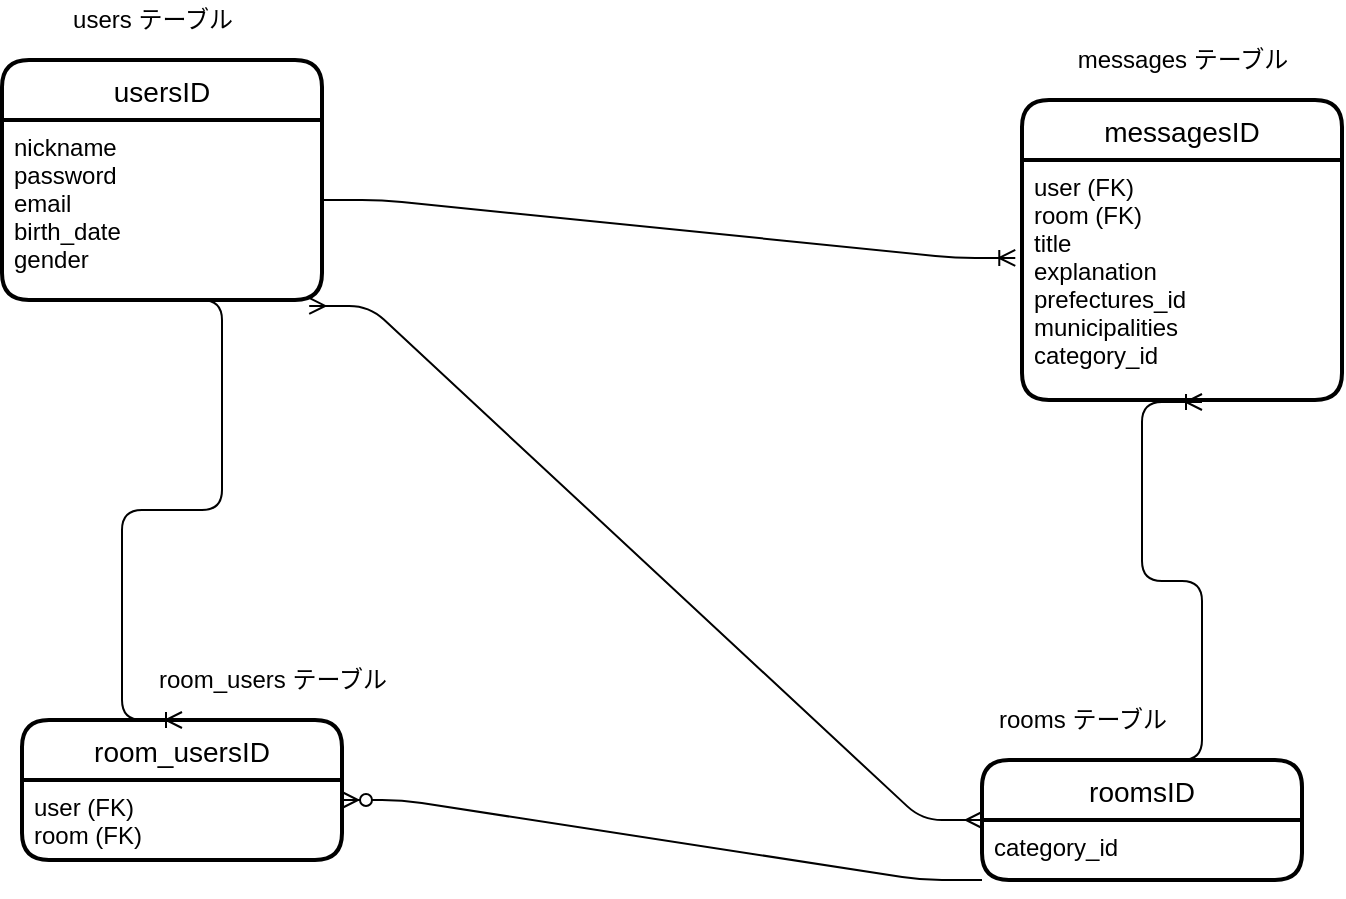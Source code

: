 <mxfile>
    <diagram id="K9hurKooHQb34KxiHM0E" name="ページ1">
        <mxGraphModel dx="1880" dy="1216" grid="1" gridSize="10" guides="1" tooltips="1" connect="1" arrows="1" fold="1" page="1" pageScale="1" pageWidth="827" pageHeight="1169" math="0" shadow="0">
            <root>
                <mxCell id="0"/>
                <mxCell id="1" parent="0"/>
                <mxCell id="2" value="usersID" style="swimlane;childLayout=stackLayout;horizontal=1;startSize=30;horizontalStack=0;rounded=1;fontSize=14;fontStyle=0;strokeWidth=2;resizeParent=0;resizeLast=1;shadow=0;dashed=0;align=center;" vertex="1" parent="1">
                    <mxGeometry x="50" y="310" width="160" height="120" as="geometry"/>
                </mxCell>
                <mxCell id="3" value="nickname&#10;password&#10;email&#10;birth_date&#10;gender" style="align=left;strokeColor=none;fillColor=none;spacingLeft=4;fontSize=12;verticalAlign=top;resizable=0;rotatable=0;part=1;" vertex="1" parent="2">
                    <mxGeometry y="30" width="160" height="90" as="geometry"/>
                </mxCell>
                <mxCell id="4" value="messagesID" style="swimlane;childLayout=stackLayout;horizontal=1;startSize=30;horizontalStack=0;rounded=1;fontSize=14;fontStyle=0;strokeWidth=2;resizeParent=0;resizeLast=1;shadow=0;dashed=0;align=center;" vertex="1" parent="1">
                    <mxGeometry x="560" y="330" width="160" height="150" as="geometry"/>
                </mxCell>
                <mxCell id="5" value="user (FK)&#10;room (FK)&#10;title&#10;explanation&#10;prefectures_id&#10;municipalities&#10;category_id" style="align=left;strokeColor=none;fillColor=none;spacingLeft=4;fontSize=12;verticalAlign=top;resizable=0;rotatable=0;part=1;" vertex="1" parent="4">
                    <mxGeometry y="30" width="160" height="120" as="geometry"/>
                </mxCell>
                <mxCell id="7" value="roomsID" style="swimlane;childLayout=stackLayout;horizontal=1;startSize=30;horizontalStack=0;rounded=1;fontSize=14;fontStyle=0;strokeWidth=2;resizeParent=0;resizeLast=1;shadow=0;dashed=0;align=center;" vertex="1" parent="1">
                    <mxGeometry x="540" y="660" width="160" height="60" as="geometry"/>
                </mxCell>
                <mxCell id="8" value="category_id" style="align=left;strokeColor=none;fillColor=none;spacingLeft=4;fontSize=12;verticalAlign=top;resizable=0;rotatable=0;part=1;" vertex="1" parent="7">
                    <mxGeometry y="30" width="160" height="30" as="geometry"/>
                </mxCell>
                <mxCell id="14" value="room_usersID" style="swimlane;childLayout=stackLayout;horizontal=1;startSize=30;horizontalStack=0;rounded=1;fontSize=14;fontStyle=0;strokeWidth=2;resizeParent=0;resizeLast=1;shadow=0;dashed=0;align=center;" vertex="1" parent="1">
                    <mxGeometry x="60" y="640" width="160" height="70" as="geometry"/>
                </mxCell>
                <mxCell id="15" value="user (FK)&#10;room (FK)" style="align=left;strokeColor=none;fillColor=none;spacingLeft=4;fontSize=12;verticalAlign=top;resizable=0;rotatable=0;part=1;" vertex="1" parent="14">
                    <mxGeometry y="30" width="160" height="40" as="geometry"/>
                </mxCell>
                <mxCell id="19" value="" style="edgeStyle=entityRelationEdgeStyle;fontSize=12;html=1;endArrow=ERoneToMany;entryX=-0.021;entryY=0.408;entryDx=0;entryDy=0;entryPerimeter=0;" edge="1" parent="1" target="5">
                    <mxGeometry width="100" height="100" relative="1" as="geometry">
                        <mxPoint x="210" y="380" as="sourcePoint"/>
                        <mxPoint x="310" y="280" as="targetPoint"/>
                    </mxGeometry>
                </mxCell>
                <mxCell id="20" value="" style="edgeStyle=entityRelationEdgeStyle;fontSize=12;html=1;endArrow=ERoneToMany;exitX=0.5;exitY=0;exitDx=0;exitDy=0;" edge="1" parent="1" source="7">
                    <mxGeometry width="100" height="100" relative="1" as="geometry">
                        <mxPoint x="620" y="650" as="sourcePoint"/>
                        <mxPoint x="650" y="481" as="targetPoint"/>
                    </mxGeometry>
                </mxCell>
                <mxCell id="21" value="" style="edgeStyle=entityRelationEdgeStyle;fontSize=12;html=1;endArrow=ERmany;startArrow=ERmany;entryX=0.96;entryY=1.033;entryDx=0;entryDy=0;entryPerimeter=0;exitX=0;exitY=0;exitDx=0;exitDy=0;" edge="1" parent="1" source="8" target="3">
                    <mxGeometry width="100" height="100" relative="1" as="geometry">
                        <mxPoint x="360" y="670" as="sourcePoint"/>
                        <mxPoint x="460" y="570" as="targetPoint"/>
                    </mxGeometry>
                </mxCell>
                <mxCell id="22" value="" style="edgeStyle=entityRelationEdgeStyle;fontSize=12;html=1;endArrow=ERzeroToMany;endFill=1;entryX=1;entryY=0.25;entryDx=0;entryDy=0;exitX=0;exitY=1;exitDx=0;exitDy=0;" edge="1" parent="1" source="8" target="15">
                    <mxGeometry width="100" height="100" relative="1" as="geometry">
                        <mxPoint x="530" y="710" as="sourcePoint"/>
                        <mxPoint x="460" y="570" as="targetPoint"/>
                    </mxGeometry>
                </mxCell>
                <mxCell id="23" value="" style="edgeStyle=entityRelationEdgeStyle;fontSize=12;html=1;endArrow=ERoneToMany;entryX=0.5;entryY=0;entryDx=0;entryDy=0;entryPerimeter=0;exitX=0.5;exitY=1;exitDx=0;exitDy=0;" edge="1" parent="1" source="3" target="14">
                    <mxGeometry width="100" height="100" relative="1" as="geometry">
                        <mxPoint x="130" y="440" as="sourcePoint"/>
                        <mxPoint x="460" y="570" as="targetPoint"/>
                    </mxGeometry>
                </mxCell>
                <mxCell id="24" value="users テーブル" style="text;html=1;align=center;verticalAlign=middle;resizable=0;points=[];autosize=1;strokeColor=none;" vertex="1" parent="1">
                    <mxGeometry x="80" y="280" width="90" height="20" as="geometry"/>
                </mxCell>
                <mxCell id="25" value="messages テーブル" style="text;html=1;align=center;verticalAlign=middle;resizable=0;points=[];autosize=1;strokeColor=none;" vertex="1" parent="1">
                    <mxGeometry x="580" y="300" width="120" height="20" as="geometry"/>
                </mxCell>
                <mxCell id="26" value="rooms テーブル" style="text;html=1;align=center;verticalAlign=middle;resizable=0;points=[];autosize=1;strokeColor=none;" vertex="1" parent="1">
                    <mxGeometry x="540" y="630" width="100" height="20" as="geometry"/>
                </mxCell>
                <mxCell id="27" value="room_users テーブル" style="text;html=1;align=center;verticalAlign=middle;resizable=0;points=[];autosize=1;strokeColor=none;" vertex="1" parent="1">
                    <mxGeometry x="120" y="610" width="130" height="20" as="geometry"/>
                </mxCell>
            </root>
        </mxGraphModel>
    </diagram>
</mxfile>